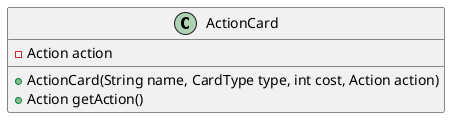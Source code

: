@startuml

skinparam classFontColor automatic
skinparam classHeaderBackgroundColor<<Important>> #EA3652
hide stereotype

class ActionCard {

    - Action action

    + ActionCard(String name, CardType type, int cost, Action action)
    + Action getAction()

}

@enduml